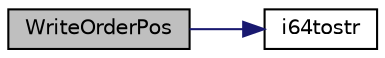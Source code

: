 digraph "WriteOrderPos"
{
  edge [fontname="Helvetica",fontsize="10",labelfontname="Helvetica",labelfontsize="10"];
  node [fontname="Helvetica",fontsize="10",shape=record];
  rankdir="LR";
  Node5 [label="WriteOrderPos",height=0.2,width=0.4,color="black", fillcolor="grey75", style="filled", fontcolor="black"];
  Node5 -> Node6 [color="midnightblue",fontsize="10",style="solid",fontname="Helvetica"];
  Node6 [label="i64tostr",height=0.2,width=0.4,color="black", fillcolor="white", style="filled",URL="$d8/d3c/util_8h.html#ab7a07cad3bcdf95935f4f6b5c039c546"];
}
